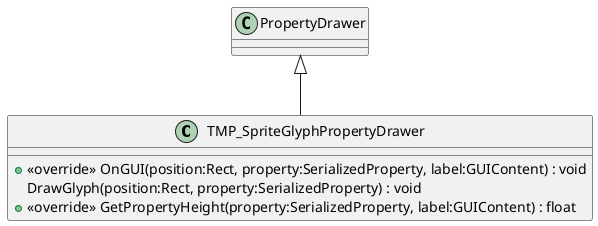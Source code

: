 @startuml
class TMP_SpriteGlyphPropertyDrawer {
    + <<override>> OnGUI(position:Rect, property:SerializedProperty, label:GUIContent) : void
    DrawGlyph(position:Rect, property:SerializedProperty) : void
    + <<override>> GetPropertyHeight(property:SerializedProperty, label:GUIContent) : float
}
PropertyDrawer <|-- TMP_SpriteGlyphPropertyDrawer
@enduml
